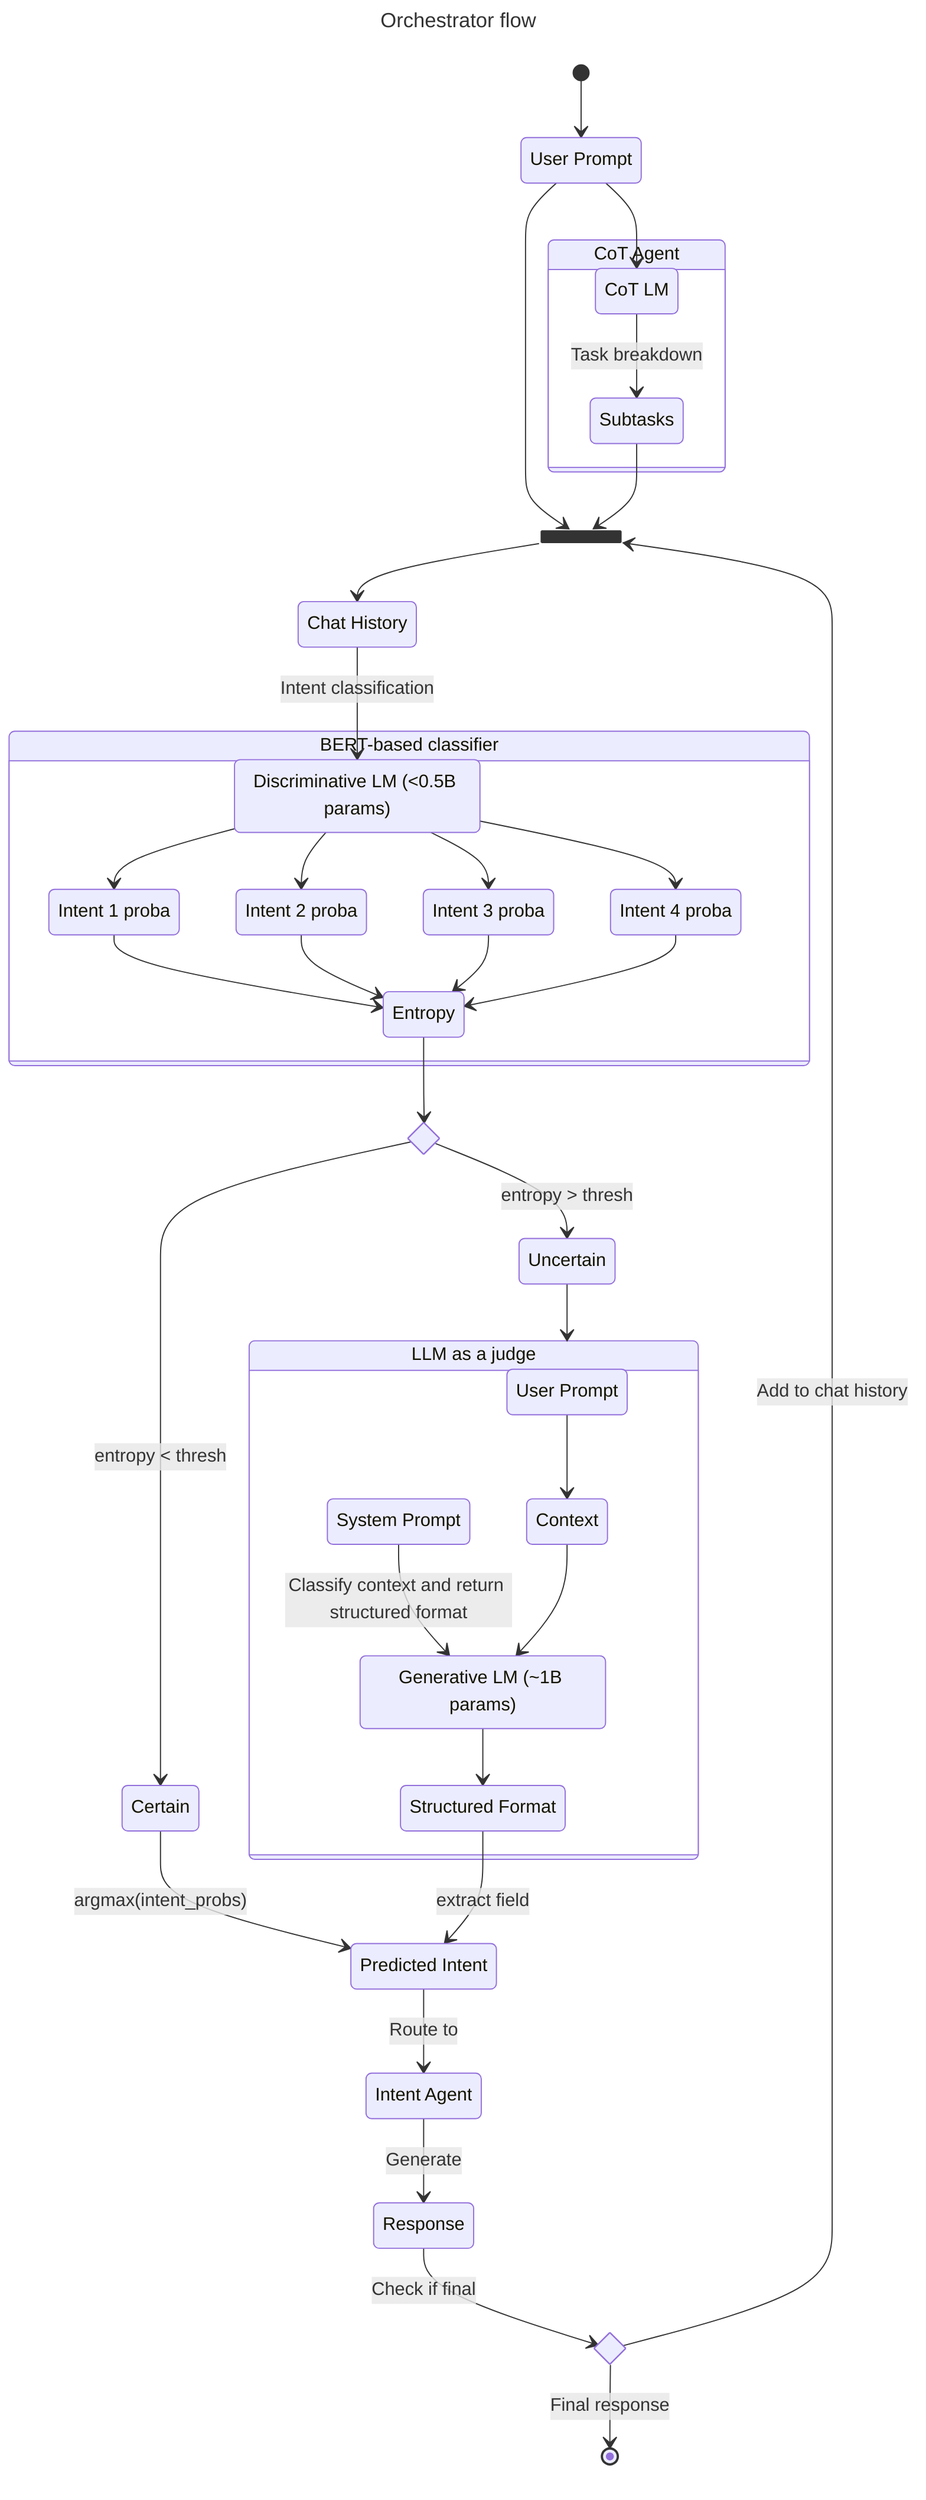 ---
title: Orchestrator flow
---
stateDiagram-v2
    [*] --> usr_prmpt
    
    usr_prmpt: User Prompt

    state chat_join <<join>>
    usr_prmpt --> chat_join

    chat_history: Chat History
    chat_join --> chat_history
    chat_history --> disc_lm: Intent classification
    
    usr_prmpt --> cot_lm
    cot_agent: CoT Agent
    state cot_agent {
        cot_lm: CoT LM 
        cot_lm --> Subtasks: Task breakdown
    }
    Subtasks --> chat_join

    bert_clf: BERT-based classifier
    state bert_clf {
        disc_lm: Discriminative LM (<0.5B params)

        i1_prob: Intent 1 proba
        i2_prob: Intent 2 proba
        i3_prob: Intent 3 proba
        i4_prob: Intent 4 proba
        disc_lm --> i1_prob
        disc_lm --> i2_prob
        disc_lm --> i3_prob
        disc_lm --> i4_prob

        i1_prob --> Entropy
        i2_prob --> Entropy
        i3_prob --> Entropy
        i4_prob --> Entropy
    }

    state entroy_if <<choice>>
    Entropy --> entroy_if

    entroy_if --> Certain: entropy < thresh
    i_pred: Predicted Intent
    Certain --> i_pred: argmax(intent_probs)

    entroy_if --> Uncertain: entropy > thresh
    llm_as_judge: LLM as a judge
    Uncertain --> llm_as_judge
    state llm_as_judge {
        usr_prmpt2: User Prompt
        gen_lm: Generative LM (~1B params)
        sys_prmpt: System Prompt
        sys_prmpt --> gen_lm : Classify context and return structured format
        usr_prmpt2 --> Context
        Context --> gen_lm
        structured_format: Structured Format 
        gen_lm --> structured_format

    }
    structured_format --> i_pred: extract field
    i_agent: Intent Agent
    i_pred --> i_agent: Route to
    i_agent --> Response: Generate

    state response_if <<choice>>
    Response --> response_if: Check if final
    response_if --> chat_join: Add to chat history
    response_if --> [*]: Final response
